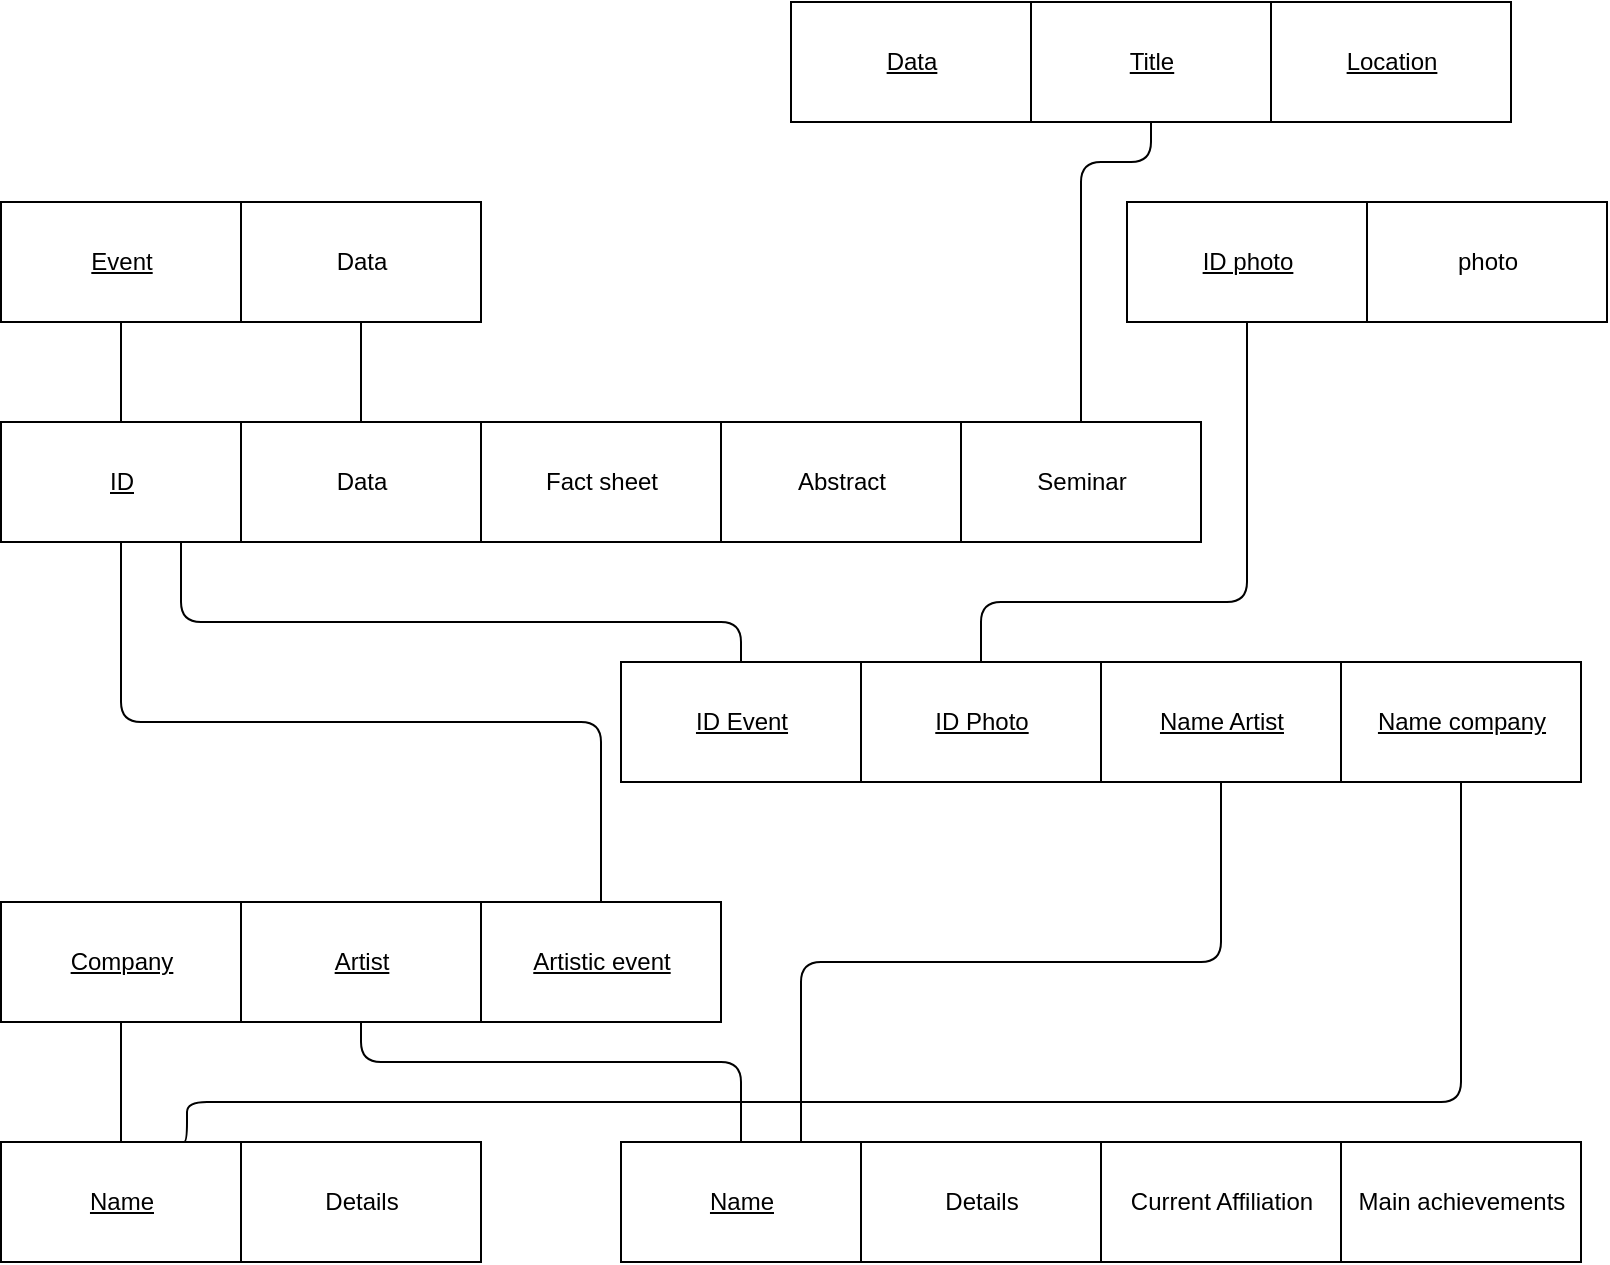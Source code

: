 <mxfile version="11.1.2" type="device"><diagram id="mCeaMJX3CQ6pdK_j_z2c" name="Page-1"><mxGraphModel dx="1303" dy="1152" grid="1" gridSize="10" guides="1" tooltips="1" connect="1" arrows="1" fold="1" page="1" pageScale="1" pageWidth="827" pageHeight="1169" math="0" shadow="0"><root><mxCell id="0"/><mxCell id="1" parent="0"/><mxCell id="fped8_Gxq-GubGdn7bcu-1" value="&lt;u&gt;ID&lt;/u&gt;" style="rounded=0;whiteSpace=wrap;html=1;" parent="1" vertex="1"><mxGeometry x="10.5" y="225" width="120" height="60" as="geometry"/></mxCell><mxCell id="fped8_Gxq-GubGdn7bcu-2" value="Fact sheet" style="rounded=0;whiteSpace=wrap;html=1;" parent="1" vertex="1"><mxGeometry x="250.5" y="225" width="120" height="60" as="geometry"/></mxCell><mxCell id="fped8_Gxq-GubGdn7bcu-3" value="Abstract" style="rounded=0;whiteSpace=wrap;html=1;" parent="1" vertex="1"><mxGeometry x="370.5" y="225" width="120" height="60" as="geometry"/></mxCell><mxCell id="fped8_Gxq-GubGdn7bcu-5" value="Seminar" style="rounded=0;whiteSpace=wrap;html=1;" parent="1" vertex="1"><mxGeometry x="490.5" y="225" width="120" height="60" as="geometry"/></mxCell><mxCell id="fped8_Gxq-GubGdn7bcu-6" value="&lt;u&gt;Artist&lt;/u&gt;" style="rounded=0;whiteSpace=wrap;html=1;" parent="1" vertex="1"><mxGeometry x="130.5" y="465" width="120" height="60" as="geometry"/></mxCell><mxCell id="fped8_Gxq-GubGdn7bcu-7" value="&lt;u&gt;Artistic event&lt;/u&gt;" style="rounded=0;whiteSpace=wrap;html=1;" parent="1" vertex="1"><mxGeometry x="250.5" y="465" width="120" height="60" as="geometry"/></mxCell><mxCell id="fped8_Gxq-GubGdn7bcu-8" value="" style="endArrow=none;html=1;entryX=0.5;entryY=1;entryDx=0;entryDy=0;exitX=0.5;exitY=0;exitDx=0;exitDy=0;edgeStyle=orthogonalEdgeStyle;" parent="1" source="fped8_Gxq-GubGdn7bcu-7" target="fped8_Gxq-GubGdn7bcu-1" edge="1"><mxGeometry width="50" height="50" relative="1" as="geometry"><mxPoint x="13.5" y="65" as="sourcePoint"/><mxPoint x="63.5" y="15" as="targetPoint"/></mxGeometry></mxCell><mxCell id="fped8_Gxq-GubGdn7bcu-9" value="&lt;u&gt;Name&lt;/u&gt;" style="rounded=0;whiteSpace=wrap;html=1;" parent="1" vertex="1"><mxGeometry x="10.5" y="585" width="120" height="60" as="geometry"/></mxCell><mxCell id="fped8_Gxq-GubGdn7bcu-10" value="Details" style="rounded=0;whiteSpace=wrap;html=1;" parent="1" vertex="1"><mxGeometry x="130.5" y="585" width="120" height="60" as="geometry"/></mxCell><mxCell id="fped8_Gxq-GubGdn7bcu-12" value="&lt;u&gt;Company&lt;/u&gt;" style="rounded=0;whiteSpace=wrap;html=1;" parent="1" vertex="1"><mxGeometry x="10.5" y="465" width="120" height="60" as="geometry"/></mxCell><mxCell id="fped8_Gxq-GubGdn7bcu-13" value="" style="endArrow=none;html=1;entryX=0.5;entryY=1;entryDx=0;entryDy=0;exitX=0.5;exitY=0;exitDx=0;exitDy=0;edgeStyle=orthogonalEdgeStyle;" parent="1" source="fped8_Gxq-GubGdn7bcu-9" target="fped8_Gxq-GubGdn7bcu-12" edge="1"><mxGeometry width="50" height="50" relative="1" as="geometry"><mxPoint x="13.5" y="245" as="sourcePoint"/><mxPoint x="63.5" y="195" as="targetPoint"/></mxGeometry></mxCell><mxCell id="fped8_Gxq-GubGdn7bcu-14" value="&lt;u&gt;Name&lt;/u&gt;" style="rounded=0;whiteSpace=wrap;html=1;" parent="1" vertex="1"><mxGeometry x="320.5" y="585" width="120" height="60" as="geometry"/></mxCell><mxCell id="fped8_Gxq-GubGdn7bcu-15" value="Details" style="rounded=0;whiteSpace=wrap;html=1;" parent="1" vertex="1"><mxGeometry x="440.5" y="585" width="120" height="60" as="geometry"/></mxCell><mxCell id="fped8_Gxq-GubGdn7bcu-17" value="Current Affiliation" style="rounded=0;whiteSpace=wrap;html=1;" parent="1" vertex="1"><mxGeometry x="560.5" y="585" width="120" height="60" as="geometry"/></mxCell><mxCell id="fped8_Gxq-GubGdn7bcu-18" value="Main achievements" style="rounded=0;whiteSpace=wrap;html=1;" parent="1" vertex="1"><mxGeometry x="680.5" y="585" width="120" height="60" as="geometry"/></mxCell><mxCell id="fped8_Gxq-GubGdn7bcu-19" value="" style="endArrow=none;html=1;edgeStyle=orthogonalEdgeStyle;entryX=0.5;entryY=0;entryDx=0;entryDy=0;exitX=0.5;exitY=1;exitDx=0;exitDy=0;" parent="1" source="fped8_Gxq-GubGdn7bcu-6" target="fped8_Gxq-GubGdn7bcu-14" edge="1"><mxGeometry width="50" height="50" relative="1" as="geometry"><mxPoint x="33.5" y="245" as="sourcePoint"/><mxPoint x="83.5" y="195" as="targetPoint"/><Array as="points"><mxPoint x="190.5" y="545"/><mxPoint x="380.5" y="545"/></Array></mxGeometry></mxCell><mxCell id="fped8_Gxq-GubGdn7bcu-20" value="&lt;u&gt;ID Event&lt;/u&gt;" style="rounded=0;whiteSpace=wrap;html=1;" parent="1" vertex="1"><mxGeometry x="320.5" y="345" width="120" height="60" as="geometry"/></mxCell><mxCell id="fped8_Gxq-GubGdn7bcu-21" value="&lt;u&gt;ID Photo&lt;/u&gt;" style="rounded=0;whiteSpace=wrap;html=1;" parent="1" vertex="1"><mxGeometry x="440.5" y="345" width="120" height="60" as="geometry"/></mxCell><mxCell id="fped8_Gxq-GubGdn7bcu-22" value="&lt;u&gt;Name Artist&lt;/u&gt;" style="rounded=0;whiteSpace=wrap;html=1;" parent="1" vertex="1"><mxGeometry x="560.5" y="345" width="120" height="60" as="geometry"/></mxCell><mxCell id="fped8_Gxq-GubGdn7bcu-23" value="&lt;u&gt;Name company&lt;/u&gt;" style="rounded=0;whiteSpace=wrap;html=1;" parent="1" vertex="1"><mxGeometry x="680.5" y="345" width="120" height="60" as="geometry"/></mxCell><mxCell id="fped8_Gxq-GubGdn7bcu-24" value="" style="endArrow=none;html=1;entryX=0.5;entryY=0;entryDx=0;entryDy=0;exitX=0.75;exitY=1;exitDx=0;exitDy=0;edgeStyle=orthogonalEdgeStyle;" parent="1" source="fped8_Gxq-GubGdn7bcu-1" target="fped8_Gxq-GubGdn7bcu-20" edge="1"><mxGeometry width="50" height="50" relative="1" as="geometry"><mxPoint x="23.5" y="245" as="sourcePoint"/><mxPoint x="73.5" y="195" as="targetPoint"/><Array as="points"><mxPoint x="100.5" y="325"/><mxPoint x="380.5" y="325"/></Array></mxGeometry></mxCell><mxCell id="fped8_Gxq-GubGdn7bcu-25" value="&lt;u&gt;ID photo&lt;/u&gt;" style="rounded=0;whiteSpace=wrap;html=1;" parent="1" vertex="1"><mxGeometry x="573.5" y="115" width="120" height="60" as="geometry"/></mxCell><mxCell id="fped8_Gxq-GubGdn7bcu-26" value="photo" style="rounded=0;whiteSpace=wrap;html=1;" parent="1" vertex="1"><mxGeometry x="693.5" y="115" width="120" height="60" as="geometry"/></mxCell><mxCell id="fped8_Gxq-GubGdn7bcu-27" value="" style="endArrow=none;html=1;entryX=0.5;entryY=0;entryDx=0;entryDy=0;exitX=0.5;exitY=1;exitDx=0;exitDy=0;edgeStyle=orthogonalEdgeStyle;" parent="1" source="fped8_Gxq-GubGdn7bcu-25" target="fped8_Gxq-GubGdn7bcu-21" edge="1"><mxGeometry width="50" height="50" relative="1" as="geometry"><mxPoint x="23.5" y="245" as="sourcePoint"/><mxPoint x="73.5" y="195" as="targetPoint"/><Array as="points"><mxPoint x="633.5" y="315"/><mxPoint x="500.5" y="315"/></Array></mxGeometry></mxCell><mxCell id="fped8_Gxq-GubGdn7bcu-29" value="" style="endArrow=none;html=1;entryX=0.5;entryY=1;entryDx=0;entryDy=0;exitX=0.75;exitY=0;exitDx=0;exitDy=0;edgeStyle=orthogonalEdgeStyle;" parent="1" source="fped8_Gxq-GubGdn7bcu-14" target="fped8_Gxq-GubGdn7bcu-22" edge="1"><mxGeometry width="50" height="50" relative="1" as="geometry"><mxPoint x="23.5" y="245" as="sourcePoint"/><mxPoint x="73.5" y="195" as="targetPoint"/></mxGeometry></mxCell><mxCell id="fped8_Gxq-GubGdn7bcu-30" value="" style="endArrow=none;html=1;entryX=0.5;entryY=1;entryDx=0;entryDy=0;exitX=0.75;exitY=0;exitDx=0;exitDy=0;edgeStyle=orthogonalEdgeStyle;" parent="1" source="fped8_Gxq-GubGdn7bcu-9" target="fped8_Gxq-GubGdn7bcu-23" edge="1"><mxGeometry width="50" height="50" relative="1" as="geometry"><mxPoint x="23.5" y="245" as="sourcePoint"/><mxPoint x="73.5" y="195" as="targetPoint"/><Array as="points"><mxPoint x="103.5" y="585"/><mxPoint x="103.5" y="565"/><mxPoint x="740.5" y="565"/></Array></mxGeometry></mxCell><mxCell id="fped8_Gxq-GubGdn7bcu-31" value="&lt;u&gt;Data&lt;/u&gt;" style="rounded=0;whiteSpace=wrap;html=1;" parent="1" vertex="1"><mxGeometry x="405.5" y="15" width="120" height="60" as="geometry"/></mxCell><mxCell id="fped8_Gxq-GubGdn7bcu-32" value="&lt;u&gt;Title&lt;/u&gt;" style="rounded=0;whiteSpace=wrap;html=1;" parent="1" vertex="1"><mxGeometry x="525.5" y="15" width="120" height="60" as="geometry"/></mxCell><mxCell id="fped8_Gxq-GubGdn7bcu-33" value="" style="endArrow=none;html=1;exitX=0.5;exitY=0;exitDx=0;exitDy=0;entryX=0.5;entryY=1;entryDx=0;entryDy=0;edgeStyle=orthogonalEdgeStyle;" parent="1" source="fped8_Gxq-GubGdn7bcu-5" target="fped8_Gxq-GubGdn7bcu-32" edge="1"><mxGeometry width="50" height="50" relative="1" as="geometry"><mxPoint x="13.5" y="245" as="sourcePoint"/><mxPoint x="63.5" y="195" as="targetPoint"/><Array as="points"><mxPoint x="550.5" y="95"/><mxPoint x="585.5" y="95"/></Array></mxGeometry></mxCell><mxCell id="fped8_Gxq-GubGdn7bcu-34" value="&lt;u&gt;Location&lt;/u&gt;" style="rounded=0;whiteSpace=wrap;html=1;" parent="1" vertex="1"><mxGeometry x="645.5" y="15" width="120" height="60" as="geometry"/></mxCell><mxCell id="fped8_Gxq-GubGdn7bcu-35" value="Data" style="rounded=0;whiteSpace=wrap;html=1;" parent="1" vertex="1"><mxGeometry x="130.5" y="225" width="120" height="60" as="geometry"/></mxCell><mxCell id="fped8_Gxq-GubGdn7bcu-36" value="&lt;u&gt;Event&lt;/u&gt;" style="rounded=0;whiteSpace=wrap;html=1;" parent="1" vertex="1"><mxGeometry x="10.5" y="115" width="120" height="60" as="geometry"/></mxCell><mxCell id="fped8_Gxq-GubGdn7bcu-37" value="Data" style="rounded=0;whiteSpace=wrap;html=1;" parent="1" vertex="1"><mxGeometry x="130.5" y="115" width="120" height="60" as="geometry"/></mxCell><mxCell id="fped8_Gxq-GubGdn7bcu-38" value="" style="endArrow=none;html=1;entryX=0.5;entryY=1;entryDx=0;entryDy=0;exitX=0.5;exitY=0;exitDx=0;exitDy=0;" parent="1" source="fped8_Gxq-GubGdn7bcu-1" target="fped8_Gxq-GubGdn7bcu-36" edge="1"><mxGeometry width="50" height="50" relative="1" as="geometry"><mxPoint x="13.5" y="325" as="sourcePoint"/><mxPoint x="63.5" y="275" as="targetPoint"/></mxGeometry></mxCell><mxCell id="fped8_Gxq-GubGdn7bcu-39" value="" style="endArrow=none;html=1;entryX=0.5;entryY=1;entryDx=0;entryDy=0;exitX=0.5;exitY=0;exitDx=0;exitDy=0;" parent="1" source="fped8_Gxq-GubGdn7bcu-35" target="fped8_Gxq-GubGdn7bcu-37" edge="1"><mxGeometry width="50" height="50" relative="1" as="geometry"><mxPoint x="13.5" y="325" as="sourcePoint"/><mxPoint x="63.5" y="275" as="targetPoint"/></mxGeometry></mxCell></root></mxGraphModel></diagram></mxfile>